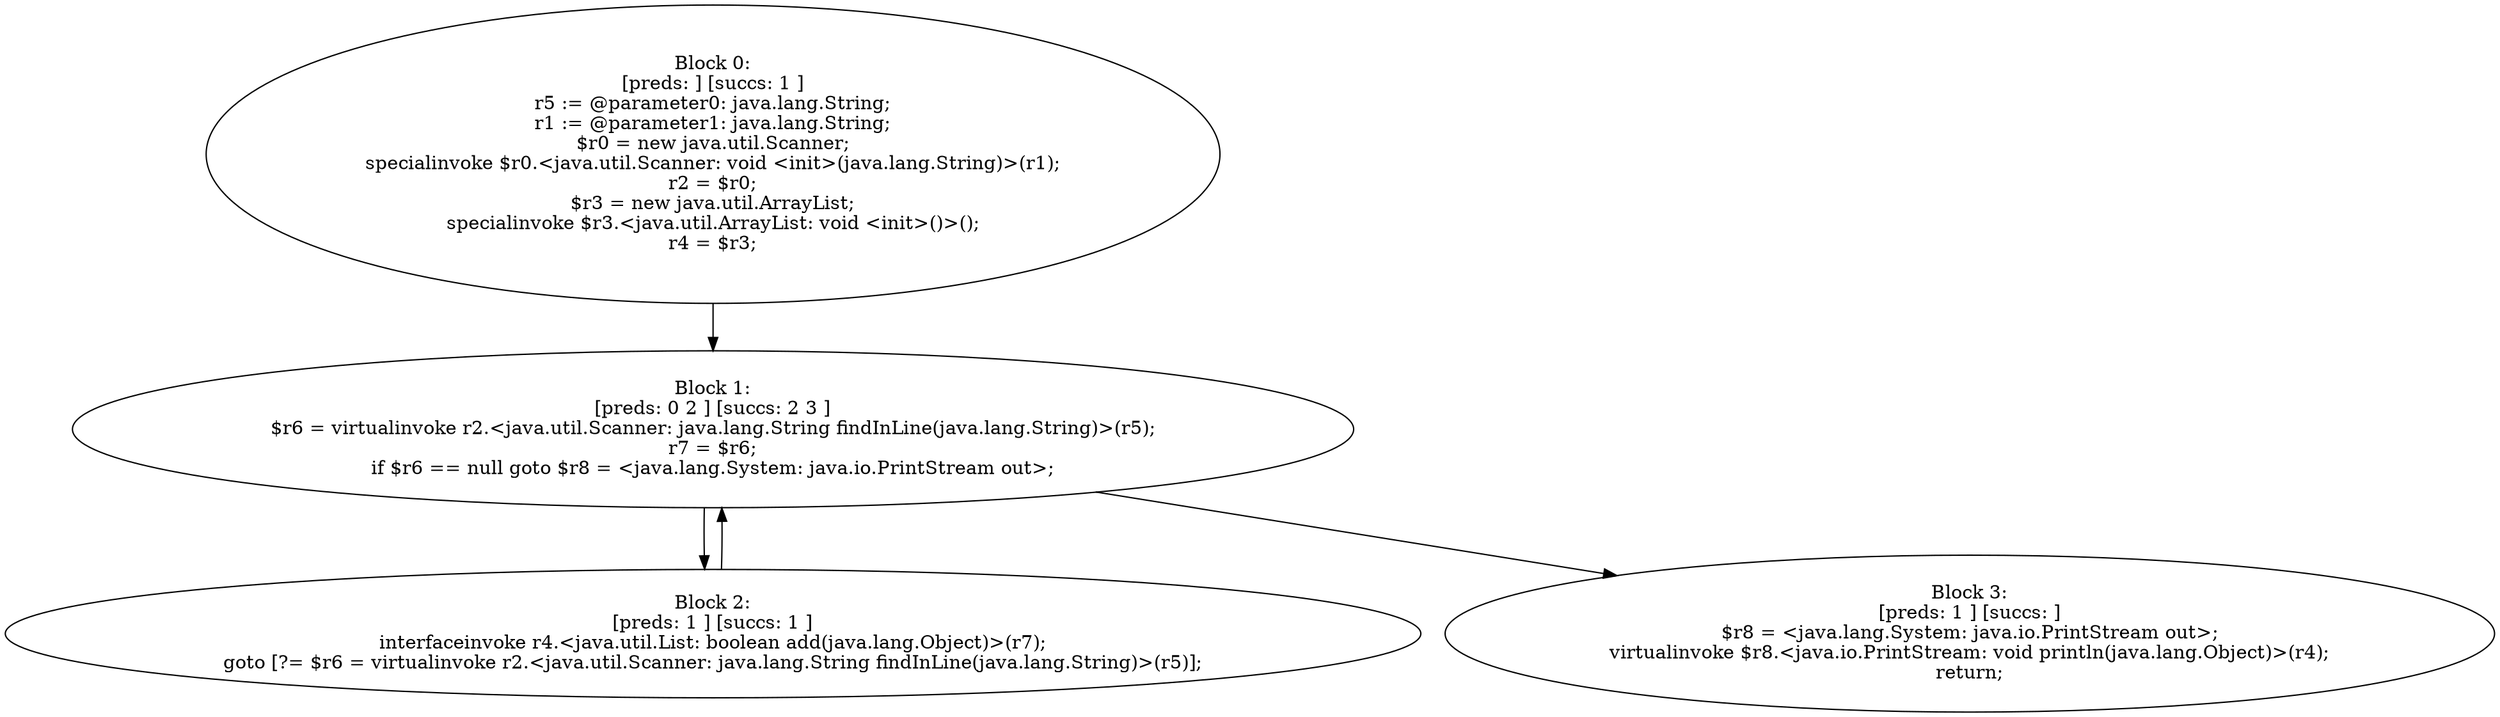 digraph "unitGraph" {
    "Block 0:
[preds: ] [succs: 1 ]
r5 := @parameter0: java.lang.String;
r1 := @parameter1: java.lang.String;
$r0 = new java.util.Scanner;
specialinvoke $r0.<java.util.Scanner: void <init>(java.lang.String)>(r1);
r2 = $r0;
$r3 = new java.util.ArrayList;
specialinvoke $r3.<java.util.ArrayList: void <init>()>();
r4 = $r3;
"
    "Block 1:
[preds: 0 2 ] [succs: 2 3 ]
$r6 = virtualinvoke r2.<java.util.Scanner: java.lang.String findInLine(java.lang.String)>(r5);
r7 = $r6;
if $r6 == null goto $r8 = <java.lang.System: java.io.PrintStream out>;
"
    "Block 2:
[preds: 1 ] [succs: 1 ]
interfaceinvoke r4.<java.util.List: boolean add(java.lang.Object)>(r7);
goto [?= $r6 = virtualinvoke r2.<java.util.Scanner: java.lang.String findInLine(java.lang.String)>(r5)];
"
    "Block 3:
[preds: 1 ] [succs: ]
$r8 = <java.lang.System: java.io.PrintStream out>;
virtualinvoke $r8.<java.io.PrintStream: void println(java.lang.Object)>(r4);
return;
"
    "Block 0:
[preds: ] [succs: 1 ]
r5 := @parameter0: java.lang.String;
r1 := @parameter1: java.lang.String;
$r0 = new java.util.Scanner;
specialinvoke $r0.<java.util.Scanner: void <init>(java.lang.String)>(r1);
r2 = $r0;
$r3 = new java.util.ArrayList;
specialinvoke $r3.<java.util.ArrayList: void <init>()>();
r4 = $r3;
"->"Block 1:
[preds: 0 2 ] [succs: 2 3 ]
$r6 = virtualinvoke r2.<java.util.Scanner: java.lang.String findInLine(java.lang.String)>(r5);
r7 = $r6;
if $r6 == null goto $r8 = <java.lang.System: java.io.PrintStream out>;
";
    "Block 1:
[preds: 0 2 ] [succs: 2 3 ]
$r6 = virtualinvoke r2.<java.util.Scanner: java.lang.String findInLine(java.lang.String)>(r5);
r7 = $r6;
if $r6 == null goto $r8 = <java.lang.System: java.io.PrintStream out>;
"->"Block 2:
[preds: 1 ] [succs: 1 ]
interfaceinvoke r4.<java.util.List: boolean add(java.lang.Object)>(r7);
goto [?= $r6 = virtualinvoke r2.<java.util.Scanner: java.lang.String findInLine(java.lang.String)>(r5)];
";
    "Block 1:
[preds: 0 2 ] [succs: 2 3 ]
$r6 = virtualinvoke r2.<java.util.Scanner: java.lang.String findInLine(java.lang.String)>(r5);
r7 = $r6;
if $r6 == null goto $r8 = <java.lang.System: java.io.PrintStream out>;
"->"Block 3:
[preds: 1 ] [succs: ]
$r8 = <java.lang.System: java.io.PrintStream out>;
virtualinvoke $r8.<java.io.PrintStream: void println(java.lang.Object)>(r4);
return;
";
    "Block 2:
[preds: 1 ] [succs: 1 ]
interfaceinvoke r4.<java.util.List: boolean add(java.lang.Object)>(r7);
goto [?= $r6 = virtualinvoke r2.<java.util.Scanner: java.lang.String findInLine(java.lang.String)>(r5)];
"->"Block 1:
[preds: 0 2 ] [succs: 2 3 ]
$r6 = virtualinvoke r2.<java.util.Scanner: java.lang.String findInLine(java.lang.String)>(r5);
r7 = $r6;
if $r6 == null goto $r8 = <java.lang.System: java.io.PrintStream out>;
";
}

